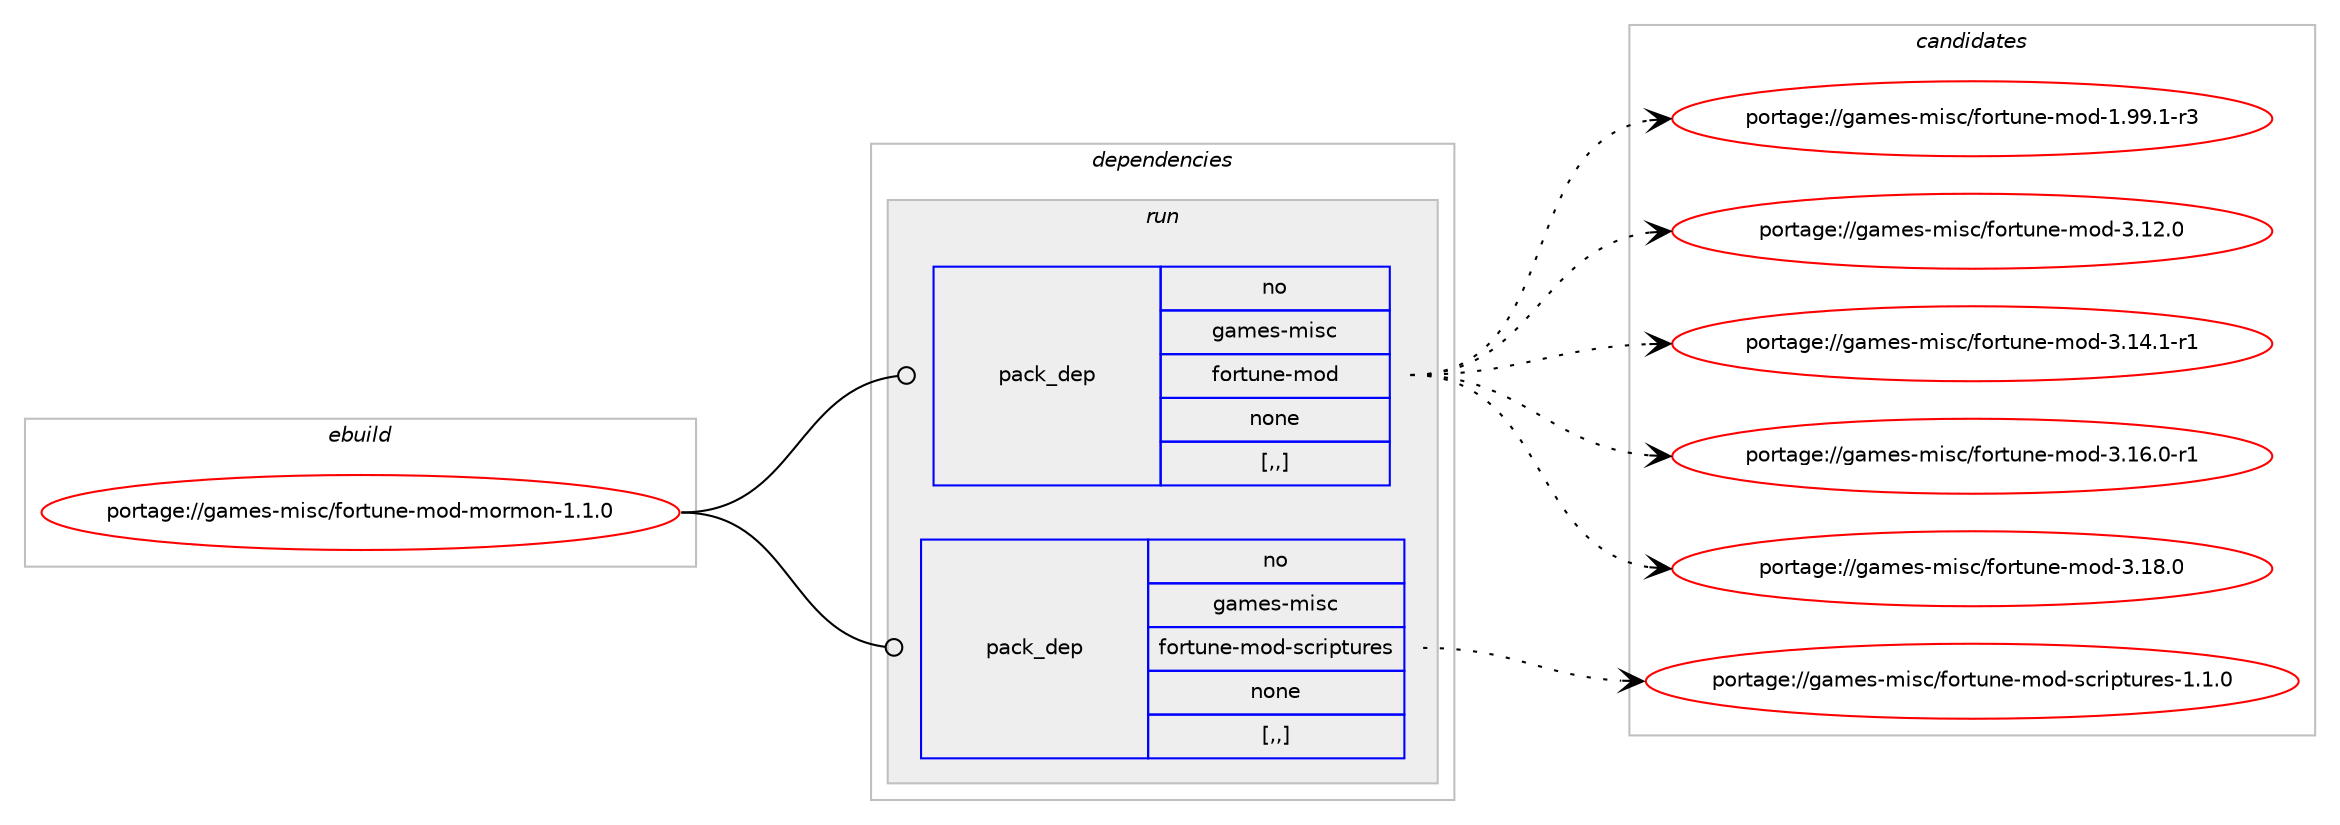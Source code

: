 digraph prolog {

# *************
# Graph options
# *************

newrank=true;
concentrate=true;
compound=true;
graph [rankdir=LR,fontname=Helvetica,fontsize=10,ranksep=1.5];#, ranksep=2.5, nodesep=0.2];
edge  [arrowhead=vee];
node  [fontname=Helvetica,fontsize=10];

# **********
# The ebuild
# **********

subgraph cluster_leftcol {
color=gray;
rank=same;
label=<<i>ebuild</i>>;
id [label="portage://games-misc/fortune-mod-mormon-1.1.0", color=red, width=4, href="../games-misc/fortune-mod-mormon-1.1.0.svg"];
}

# ****************
# The dependencies
# ****************

subgraph cluster_midcol {
color=gray;
label=<<i>dependencies</i>>;
subgraph cluster_compile {
fillcolor="#eeeeee";
style=filled;
label=<<i>compile</i>>;
}
subgraph cluster_compileandrun {
fillcolor="#eeeeee";
style=filled;
label=<<i>compile and run</i>>;
}
subgraph cluster_run {
fillcolor="#eeeeee";
style=filled;
label=<<i>run</i>>;
subgraph pack162047 {
dependency226251 [label=<<TABLE BORDER="0" CELLBORDER="1" CELLSPACING="0" CELLPADDING="4" WIDTH="220"><TR><TD ROWSPAN="6" CELLPADDING="30">pack_dep</TD></TR><TR><TD WIDTH="110">no</TD></TR><TR><TD>games-misc</TD></TR><TR><TD>fortune-mod</TD></TR><TR><TD>none</TD></TR><TR><TD>[,,]</TD></TR></TABLE>>, shape=none, color=blue];
}
id:e -> dependency226251:w [weight=20,style="solid",arrowhead="odot"];
subgraph pack162048 {
dependency226252 [label=<<TABLE BORDER="0" CELLBORDER="1" CELLSPACING="0" CELLPADDING="4" WIDTH="220"><TR><TD ROWSPAN="6" CELLPADDING="30">pack_dep</TD></TR><TR><TD WIDTH="110">no</TD></TR><TR><TD>games-misc</TD></TR><TR><TD>fortune-mod-scriptures</TD></TR><TR><TD>none</TD></TR><TR><TD>[,,]</TD></TR></TABLE>>, shape=none, color=blue];
}
id:e -> dependency226252:w [weight=20,style="solid",arrowhead="odot"];
}
}

# **************
# The candidates
# **************

subgraph cluster_choices {
rank=same;
color=gray;
label=<<i>candidates</i>>;

subgraph choice162047 {
color=black;
nodesep=1;
choice1039710910111545109105115994710211111411611711010145109111100454946575746494511451 [label="portage://games-misc/fortune-mod-1.99.1-r3", color=red, width=4,href="../games-misc/fortune-mod-1.99.1-r3.svg"];
choice103971091011154510910511599471021111141161171101014510911110045514649504648 [label="portage://games-misc/fortune-mod-3.12.0", color=red, width=4,href="../games-misc/fortune-mod-3.12.0.svg"];
choice1039710910111545109105115994710211111411611711010145109111100455146495246494511449 [label="portage://games-misc/fortune-mod-3.14.1-r1", color=red, width=4,href="../games-misc/fortune-mod-3.14.1-r1.svg"];
choice1039710910111545109105115994710211111411611711010145109111100455146495446484511449 [label="portage://games-misc/fortune-mod-3.16.0-r1", color=red, width=4,href="../games-misc/fortune-mod-3.16.0-r1.svg"];
choice103971091011154510910511599471021111141161171101014510911110045514649564648 [label="portage://games-misc/fortune-mod-3.18.0", color=red, width=4,href="../games-misc/fortune-mod-3.18.0.svg"];
dependency226251:e -> choice1039710910111545109105115994710211111411611711010145109111100454946575746494511451:w [style=dotted,weight="100"];
dependency226251:e -> choice103971091011154510910511599471021111141161171101014510911110045514649504648:w [style=dotted,weight="100"];
dependency226251:e -> choice1039710910111545109105115994710211111411611711010145109111100455146495246494511449:w [style=dotted,weight="100"];
dependency226251:e -> choice1039710910111545109105115994710211111411611711010145109111100455146495446484511449:w [style=dotted,weight="100"];
dependency226251:e -> choice103971091011154510910511599471021111141161171101014510911110045514649564648:w [style=dotted,weight="100"];
}
subgraph choice162048 {
color=black;
nodesep=1;
choice10397109101115451091051159947102111114116117110101451091111004511599114105112116117114101115454946494648 [label="portage://games-misc/fortune-mod-scriptures-1.1.0", color=red, width=4,href="../games-misc/fortune-mod-scriptures-1.1.0.svg"];
dependency226252:e -> choice10397109101115451091051159947102111114116117110101451091111004511599114105112116117114101115454946494648:w [style=dotted,weight="100"];
}
}

}
